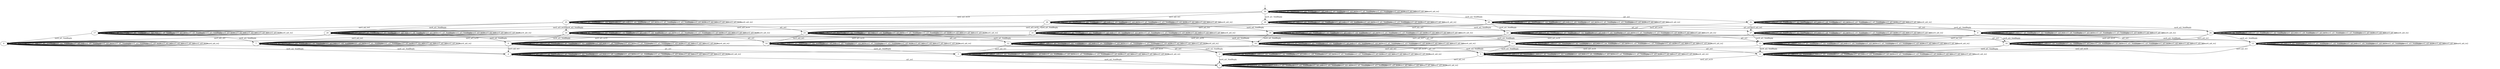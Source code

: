 digraph T2 {
0 [label="0"];
1 [label="1", shape=doublecircle];
2 [label="2"];
3 [label="3"];
4 [label="4"];
5 [label="5"];
6 [label="6"];
7 [label="7"];
8 [label="8"];
9 [label="9"];
10 [label="10"];
11 [label="11"];
12 [label="12"];
13 [label="13"];
14 [label="14"];
15 [label="15"];
16 [label="16"];
17 [label="17"];
18 [label="18"];
19 [label="19"];
20 [label="20"];
21 [label="21"];
22 [label="22"];
23 [label="23"];
24 [label="24"];
25 [label="25"];
26 [label="26"];
27 [label="27"];
28 [label="28"];
29 [label="29"];
30 [label="30"];
31 [label="31"];
0 -> 0  [label="usr4_ai1_VoidReply"];
0 -> 0  [label="usr2_ai1_re1"];
0 -> 13  [label="usr4_ai2_VoidReply"];
0 -> 0  [label="ai1_ce1"];
0 -> 0  [label="usr1_ai1_VoidReply"];
0 -> 0  [label="usr1_ai2_VoidReply"];
0 -> 0  [label="usr1_ai3_re2"];
0 -> 0  [label="usr2_ai4_VoidReply"];
0 -> 0  [label="usr1_ai3_re11"];
0 -> 0  [label="usr2_ai1_VoidReply"];
0 -> 0  [label="usr2_ai3_VoidReply"];
0 -> 0  [label="usr2_ai3_re10"];
0 -> 0  [label="usr3_ai2_re2"];
0 -> 15  [label="usr3_ai2_re1"];
0 -> 0  [label="usr3_ai1_re1"];
0 -> 12  [label="usr2_ai3_re19"];
0 -> 0  [label="usr4_ai4_re2"];
1 -> 1  [label="usr4_ai1_VoidReply"];
1 -> 1  [label="usr2_ai1_re1"];
1 -> 1  [label="usr4_ai2_VoidReply"];
1 -> 1  [label="ai1_ce1"];
1 -> 1  [label="usr1_ai1_VoidReply"];
1 -> 1  [label="usr1_ai2_VoidReply"];
1 -> 1  [label="usr1_ai3_re2"];
1 -> 1  [label="usr2_ai4_VoidReply"];
1 -> 1  [label="usr1_ai3_re11"];
1 -> 1  [label="usr2_ai1_VoidReply"];
1 -> 1  [label="usr2_ai3_VoidReply"];
1 -> 1  [label="usr2_ai3_re10"];
1 -> 1  [label="usr3_ai2_re2"];
1 -> 1  [label="usr3_ai2_re1"];
1 -> 1  [label="usr3_ai1_re1"];
1 -> 1  [label="usr2_ai3_re19"];
1 -> 1  [label="usr4_ai4_re2"];
2 -> 1  [label="usr4_ai1_VoidReply"];
2 -> 2  [label="usr2_ai1_re1"];
2 -> 2  [label="usr4_ai2_VoidReply"];
2 -> 2  [label="ai1_ce1"];
2 -> 2  [label="usr1_ai1_VoidReply"];
2 -> 2  [label="usr1_ai2_VoidReply"];
2 -> 2  [label="usr1_ai3_re2"];
2 -> 2  [label="usr2_ai4_VoidReply"];
2 -> 2  [label="usr1_ai3_re11"];
2 -> 2  [label="usr2_ai1_VoidReply"];
2 -> 2  [label="usr2_ai3_VoidReply"];
2 -> 2  [label="usr2_ai3_re10"];
2 -> 2  [label="usr3_ai2_re2"];
2 -> 2  [label="usr3_ai2_re1"];
2 -> 2  [label="usr3_ai1_re1"];
2 -> 2  [label="usr2_ai3_re19"];
2 -> 2  [label="usr4_ai4_re2"];
3 -> 3  [label="usr4_ai1_VoidReply"];
3 -> 3  [label="usr2_ai1_re1"];
3 -> 1  [label="usr4_ai2_VoidReply"];
3 -> 3  [label="ai1_ce1"];
3 -> 3  [label="usr1_ai1_VoidReply"];
3 -> 3  [label="usr1_ai2_VoidReply"];
3 -> 3  [label="usr1_ai3_re2"];
3 -> 3  [label="usr2_ai4_VoidReply"];
3 -> 3  [label="usr1_ai3_re11"];
3 -> 3  [label="usr2_ai1_VoidReply"];
3 -> 3  [label="usr2_ai3_VoidReply"];
3 -> 3  [label="usr2_ai3_re10"];
3 -> 3  [label="usr3_ai2_re2"];
3 -> 3  [label="usr3_ai2_re1"];
3 -> 3  [label="usr3_ai1_re1"];
3 -> 3  [label="usr2_ai3_re19"];
3 -> 3  [label="usr4_ai4_re2"];
4 -> 4  [label="usr4_ai1_VoidReply"];
4 -> 4  [label="usr2_ai1_re1"];
4 -> 4  [label="usr4_ai2_VoidReply"];
4 -> 1  [label="ai1_ce1"];
4 -> 4  [label="usr1_ai1_VoidReply"];
4 -> 4  [label="usr1_ai2_VoidReply"];
4 -> 4  [label="usr1_ai3_re2"];
4 -> 4  [label="usr2_ai4_VoidReply"];
4 -> 4  [label="usr1_ai3_re11"];
4 -> 4  [label="usr2_ai1_VoidReply"];
4 -> 4  [label="usr2_ai3_VoidReply"];
4 -> 4  [label="usr2_ai3_re10"];
4 -> 4  [label="usr3_ai2_re2"];
4 -> 4  [label="usr3_ai2_re1"];
4 -> 4  [label="usr3_ai1_re1"];
4 -> 4  [label="usr2_ai3_re19"];
4 -> 4  [label="usr4_ai4_re2"];
5 -> 5  [label="usr4_ai1_VoidReply"];
5 -> 5  [label="usr2_ai1_re1"];
5 -> 5  [label="usr4_ai2_VoidReply"];
5 -> 5  [label="ai1_ce1"];
5 -> 5  [label="usr1_ai1_VoidReply"];
5 -> 5  [label="usr1_ai2_VoidReply"];
5 -> 5  [label="usr1_ai3_re2"];
5 -> 5  [label="usr2_ai4_VoidReply"];
5 -> 5  [label="usr1_ai3_re11"];
5 -> 5  [label="usr2_ai1_VoidReply"];
5 -> 5  [label="usr2_ai3_VoidReply"];
5 -> 5  [label="usr2_ai3_re10"];
5 -> 5  [label="usr3_ai2_re2"];
5 -> 1  [label="usr3_ai2_re1"];
5 -> 5  [label="usr3_ai1_re1"];
5 -> 5  [label="usr2_ai3_re19"];
5 -> 5  [label="usr4_ai4_re2"];
6 -> 6  [label="usr4_ai1_VoidReply"];
6 -> 6  [label="usr2_ai1_re1"];
6 -> 6  [label="usr4_ai2_VoidReply"];
6 -> 6  [label="ai1_ce1"];
6 -> 6  [label="usr1_ai1_VoidReply"];
6 -> 6  [label="usr1_ai2_VoidReply"];
6 -> 6  [label="usr1_ai3_re2"];
6 -> 6  [label="usr2_ai4_VoidReply"];
6 -> 6  [label="usr1_ai3_re11"];
6 -> 6  [label="usr2_ai1_VoidReply"];
6 -> 6  [label="usr2_ai3_VoidReply"];
6 -> 6  [label="usr2_ai3_re10"];
6 -> 6  [label="usr3_ai2_re2"];
6 -> 6  [label="usr3_ai2_re1"];
6 -> 6  [label="usr3_ai1_re1"];
6 -> 1  [label="usr2_ai3_re19"];
6 -> 6  [label="usr4_ai4_re2"];
7 -> 4  [label="usr4_ai1_VoidReply"];
7 -> 7  [label="usr2_ai1_re1"];
7 -> 7  [label="usr4_ai2_VoidReply"];
7 -> 2  [label="ai1_ce1"];
7 -> 7  [label="usr1_ai1_VoidReply"];
7 -> 7  [label="usr1_ai2_VoidReply"];
7 -> 7  [label="usr1_ai3_re2"];
7 -> 7  [label="usr2_ai4_VoidReply"];
7 -> 7  [label="usr1_ai3_re11"];
7 -> 7  [label="usr2_ai1_VoidReply"];
7 -> 7  [label="usr2_ai3_VoidReply"];
7 -> 7  [label="usr2_ai3_re10"];
7 -> 7  [label="usr3_ai2_re2"];
7 -> 7  [label="usr3_ai2_re1"];
7 -> 7  [label="usr3_ai1_re1"];
7 -> 7  [label="usr2_ai3_re19"];
7 -> 7  [label="usr4_ai4_re2"];
8 -> 8  [label="usr4_ai1_VoidReply"];
8 -> 8  [label="usr2_ai1_re1"];
8 -> 4  [label="usr4_ai2_VoidReply"];
8 -> 3  [label="ai1_ce1"];
8 -> 8  [label="usr1_ai1_VoidReply"];
8 -> 8  [label="usr1_ai2_VoidReply"];
8 -> 8  [label="usr1_ai3_re2"];
8 -> 8  [label="usr2_ai4_VoidReply"];
8 -> 8  [label="usr1_ai3_re11"];
8 -> 8  [label="usr2_ai1_VoidReply"];
8 -> 8  [label="usr2_ai3_VoidReply"];
8 -> 8  [label="usr2_ai3_re10"];
8 -> 8  [label="usr3_ai2_re2"];
8 -> 8  [label="usr3_ai2_re1"];
8 -> 8  [label="usr3_ai1_re1"];
8 -> 8  [label="usr2_ai3_re19"];
8 -> 8  [label="usr4_ai4_re2"];
9 -> 9  [label="usr4_ai1_VoidReply"];
9 -> 9  [label="usr2_ai1_re1"];
9 -> 9  [label="usr4_ai2_VoidReply"];
9 -> 5  [label="ai1_ce1"];
9 -> 9  [label="usr1_ai1_VoidReply"];
9 -> 9  [label="usr1_ai2_VoidReply"];
9 -> 9  [label="usr1_ai3_re2"];
9 -> 9  [label="usr2_ai4_VoidReply"];
9 -> 9  [label="usr1_ai3_re11"];
9 -> 9  [label="usr2_ai1_VoidReply"];
9 -> 9  [label="usr2_ai3_VoidReply"];
9 -> 9  [label="usr2_ai3_re10"];
9 -> 9  [label="usr3_ai2_re2"];
9 -> 4  [label="usr3_ai2_re1"];
9 -> 9  [label="usr3_ai1_re1"];
9 -> 9  [label="usr2_ai3_re19"];
9 -> 9  [label="usr4_ai4_re2"];
10 -> 10  [label="usr4_ai1_VoidReply"];
10 -> 10  [label="usr2_ai1_re1"];
10 -> 10  [label="usr4_ai2_VoidReply"];
10 -> 6  [label="ai1_ce1"];
10 -> 10  [label="usr1_ai1_VoidReply"];
10 -> 10  [label="usr1_ai2_VoidReply"];
10 -> 10  [label="usr1_ai3_re2"];
10 -> 10  [label="usr2_ai4_VoidReply"];
10 -> 10  [label="usr1_ai3_re11"];
10 -> 10  [label="usr2_ai1_VoidReply"];
10 -> 10  [label="usr2_ai3_VoidReply"];
10 -> 10  [label="usr2_ai3_re10"];
10 -> 10  [label="usr3_ai2_re2"];
10 -> 10  [label="usr3_ai2_re1"];
10 -> 10  [label="usr3_ai1_re1"];
10 -> 4  [label="usr2_ai3_re19"];
10 -> 10  [label="usr4_ai4_re2"];
11 -> 5  [label="usr4_ai1_VoidReply"];
11 -> 11  [label="usr2_ai1_re1"];
11 -> 11  [label="usr4_ai2_VoidReply"];
11 -> 11  [label="ai1_ce1"];
11 -> 11  [label="usr1_ai1_VoidReply"];
11 -> 11  [label="usr1_ai2_VoidReply"];
11 -> 11  [label="usr1_ai3_re2"];
11 -> 11  [label="usr2_ai4_VoidReply"];
11 -> 11  [label="usr1_ai3_re11"];
11 -> 11  [label="usr2_ai1_VoidReply"];
11 -> 11  [label="usr2_ai3_VoidReply"];
11 -> 11  [label="usr2_ai3_re10"];
11 -> 11  [label="usr3_ai2_re2"];
11 -> 2  [label="usr3_ai2_re1"];
11 -> 11  [label="usr3_ai1_re1"];
11 -> 11  [label="usr2_ai3_re19"];
11 -> 11  [label="usr4_ai4_re2"];
12 -> 12  [label="usr4_ai1_VoidReply"];
12 -> 12  [label="usr2_ai1_re1"];
12 -> 5  [label="usr4_ai2_VoidReply"];
12 -> 12  [label="ai1_ce1"];
12 -> 12  [label="usr1_ai1_VoidReply"];
12 -> 12  [label="usr1_ai2_VoidReply"];
12 -> 12  [label="usr1_ai3_re2"];
12 -> 12  [label="usr2_ai4_VoidReply"];
12 -> 12  [label="usr1_ai3_re11"];
12 -> 12  [label="usr2_ai1_VoidReply"];
12 -> 12  [label="usr2_ai3_VoidReply"];
12 -> 12  [label="usr2_ai3_re10"];
12 -> 12  [label="usr3_ai2_re2"];
12 -> 3  [label="usr3_ai2_re1"];
12 -> 12  [label="usr3_ai1_re1"];
12 -> 12  [label="usr2_ai3_re19"];
12 -> 12  [label="usr4_ai4_re2"];
13 -> 13  [label="usr4_ai1_VoidReply"];
13 -> 13  [label="usr2_ai1_re1"];
13 -> 13  [label="usr4_ai2_VoidReply"];
13 -> 13  [label="ai1_ce1"];
13 -> 13  [label="usr1_ai1_VoidReply"];
13 -> 13  [label="usr1_ai2_VoidReply"];
13 -> 13  [label="usr1_ai3_re2"];
13 -> 13  [label="usr2_ai4_VoidReply"];
13 -> 13  [label="usr1_ai3_re11"];
13 -> 13  [label="usr2_ai1_VoidReply"];
13 -> 13  [label="usr2_ai3_VoidReply"];
13 -> 13  [label="usr2_ai3_re10"];
13 -> 13  [label="usr3_ai2_re2"];
13 -> 6  [label="usr3_ai2_re1"];
13 -> 13  [label="usr3_ai1_re1"];
13 -> 5  [label="usr2_ai3_re19"];
13 -> 13  [label="usr4_ai4_re2"];
14 -> 3  [label="usr4_ai1_VoidReply"];
14 -> 14  [label="usr2_ai1_re1"];
14 -> 2  [label="usr4_ai2_VoidReply"];
14 -> 14  [label="ai1_ce1"];
14 -> 14  [label="usr1_ai1_VoidReply"];
14 -> 14  [label="usr1_ai2_VoidReply"];
14 -> 14  [label="usr1_ai3_re2"];
14 -> 14  [label="usr2_ai4_VoidReply"];
14 -> 14  [label="usr1_ai3_re11"];
14 -> 14  [label="usr2_ai1_VoidReply"];
14 -> 14  [label="usr2_ai3_VoidReply"];
14 -> 14  [label="usr2_ai3_re10"];
14 -> 14  [label="usr3_ai2_re2"];
14 -> 14  [label="usr3_ai2_re1"];
14 -> 14  [label="usr3_ai1_re1"];
14 -> 14  [label="usr2_ai3_re19"];
14 -> 14  [label="usr4_ai4_re2"];
15 -> 15  [label="usr4_ai1_VoidReply"];
15 -> 15  [label="usr2_ai1_re1"];
15 -> 6  [label="usr4_ai2_VoidReply"];
15 -> 15  [label="ai1_ce1"];
15 -> 15  [label="usr1_ai1_VoidReply"];
15 -> 15  [label="usr1_ai2_VoidReply"];
15 -> 15  [label="usr1_ai3_re2"];
15 -> 15  [label="usr2_ai4_VoidReply"];
15 -> 15  [label="usr1_ai3_re11"];
15 -> 15  [label="usr2_ai1_VoidReply"];
15 -> 15  [label="usr2_ai3_VoidReply"];
15 -> 15  [label="usr2_ai3_re10"];
15 -> 15  [label="usr3_ai2_re2"];
15 -> 15  [label="usr3_ai2_re1"];
15 -> 15  [label="usr3_ai1_re1"];
15 -> 3  [label="usr2_ai3_re19"];
15 -> 15  [label="usr4_ai4_re2"];
16 -> 6  [label="usr4_ai1_VoidReply"];
16 -> 16  [label="usr2_ai1_re1"];
16 -> 16  [label="usr4_ai2_VoidReply"];
16 -> 16  [label="ai1_ce1"];
16 -> 16  [label="usr1_ai1_VoidReply"];
16 -> 16  [label="usr1_ai2_VoidReply"];
16 -> 16  [label="usr1_ai3_re2"];
16 -> 16  [label="usr2_ai4_VoidReply"];
16 -> 16  [label="usr1_ai3_re11"];
16 -> 16  [label="usr2_ai1_VoidReply"];
16 -> 16  [label="usr2_ai3_VoidReply"];
16 -> 16  [label="usr2_ai3_re10"];
16 -> 16  [label="usr3_ai2_re2"];
16 -> 16  [label="usr3_ai2_re1"];
16 -> 16  [label="usr3_ai1_re1"];
16 -> 2  [label="usr2_ai3_re19"];
16 -> 16  [label="usr4_ai4_re2"];
17 -> 8  [label="usr4_ai1_VoidReply"];
17 -> 17  [label="usr2_ai1_re1"];
17 -> 7  [label="usr4_ai2_VoidReply"];
17 -> 14  [label="ai1_ce1"];
17 -> 17  [label="usr1_ai1_VoidReply"];
17 -> 17  [label="usr1_ai2_VoidReply"];
17 -> 17  [label="usr1_ai3_re2"];
17 -> 17  [label="usr2_ai4_VoidReply"];
17 -> 17  [label="usr1_ai3_re11"];
17 -> 17  [label="usr2_ai1_VoidReply"];
17 -> 17  [label="usr2_ai3_VoidReply"];
17 -> 17  [label="usr2_ai3_re10"];
17 -> 17  [label="usr3_ai2_re2"];
17 -> 17  [label="usr3_ai2_re1"];
17 -> 17  [label="usr3_ai1_re1"];
17 -> 17  [label="usr2_ai3_re19"];
17 -> 17  [label="usr4_ai4_re2"];
18 -> 9  [label="usr4_ai1_VoidReply"];
18 -> 18  [label="usr2_ai1_re1"];
18 -> 18  [label="usr4_ai2_VoidReply"];
18 -> 11  [label="ai1_ce1"];
18 -> 18  [label="usr1_ai1_VoidReply"];
18 -> 18  [label="usr1_ai2_VoidReply"];
18 -> 18  [label="usr1_ai3_re2"];
18 -> 18  [label="usr2_ai4_VoidReply"];
18 -> 18  [label="usr1_ai3_re11"];
18 -> 18  [label="usr2_ai1_VoidReply"];
18 -> 18  [label="usr2_ai3_VoidReply"];
18 -> 18  [label="usr2_ai3_re10"];
18 -> 18  [label="usr3_ai2_re2"];
18 -> 7  [label="usr3_ai2_re1"];
18 -> 18  [label="usr3_ai1_re1"];
18 -> 18  [label="usr2_ai3_re19"];
18 -> 18  [label="usr4_ai4_re2"];
19 -> 10  [label="usr4_ai1_VoidReply"];
19 -> 19  [label="usr2_ai1_re1"];
19 -> 19  [label="usr4_ai2_VoidReply"];
19 -> 16  [label="ai1_ce1"];
19 -> 19  [label="usr1_ai1_VoidReply"];
19 -> 19  [label="usr1_ai2_VoidReply"];
19 -> 19  [label="usr1_ai3_re2"];
19 -> 19  [label="usr2_ai4_VoidReply"];
19 -> 19  [label="usr1_ai3_re11"];
19 -> 19  [label="usr2_ai1_VoidReply"];
19 -> 19  [label="usr2_ai3_VoidReply"];
19 -> 19  [label="usr2_ai3_re10"];
19 -> 19  [label="usr3_ai2_re2"];
19 -> 19  [label="usr3_ai2_re1"];
19 -> 19  [label="usr3_ai1_re1"];
19 -> 7  [label="usr2_ai3_re19"];
19 -> 19  [label="usr4_ai4_re2"];
20 -> 20  [label="usr4_ai1_VoidReply"];
20 -> 20  [label="usr2_ai1_re1"];
20 -> 9  [label="usr4_ai2_VoidReply"];
20 -> 12  [label="ai1_ce1"];
20 -> 20  [label="usr1_ai1_VoidReply"];
20 -> 20  [label="usr1_ai2_VoidReply"];
20 -> 20  [label="usr1_ai3_re2"];
20 -> 20  [label="usr2_ai4_VoidReply"];
20 -> 20  [label="usr1_ai3_re11"];
20 -> 20  [label="usr2_ai1_VoidReply"];
20 -> 20  [label="usr2_ai3_VoidReply"];
20 -> 20  [label="usr2_ai3_re10"];
20 -> 20  [label="usr3_ai2_re2"];
20 -> 8  [label="usr3_ai2_re1"];
20 -> 20  [label="usr3_ai1_re1"];
20 -> 20  [label="usr2_ai3_re19"];
20 -> 20  [label="usr4_ai4_re2"];
21 -> 21  [label="usr4_ai1_VoidReply"];
21 -> 21  [label="usr2_ai1_re1"];
21 -> 10  [label="usr4_ai2_VoidReply"];
21 -> 15  [label="ai1_ce1"];
21 -> 21  [label="usr1_ai1_VoidReply"];
21 -> 21  [label="usr1_ai2_VoidReply"];
21 -> 21  [label="usr1_ai3_re2"];
21 -> 21  [label="usr2_ai4_VoidReply"];
21 -> 21  [label="usr1_ai3_re11"];
21 -> 21  [label="usr2_ai1_VoidReply"];
21 -> 21  [label="usr2_ai3_VoidReply"];
21 -> 21  [label="usr2_ai3_re10"];
21 -> 21  [label="usr3_ai2_re2"];
21 -> 21  [label="usr3_ai2_re1"];
21 -> 21  [label="usr3_ai1_re1"];
21 -> 8  [label="usr2_ai3_re19"];
21 -> 21  [label="usr4_ai4_re2"];
22 -> 22  [label="usr4_ai1_VoidReply"];
22 -> 22  [label="usr2_ai1_re1"];
22 -> 22  [label="usr4_ai2_VoidReply"];
22 -> 13  [label="ai1_ce1"];
22 -> 22  [label="usr1_ai1_VoidReply"];
22 -> 22  [label="usr1_ai2_VoidReply"];
22 -> 22  [label="usr1_ai3_re2"];
22 -> 22  [label="usr2_ai4_VoidReply"];
22 -> 22  [label="usr1_ai3_re11"];
22 -> 22  [label="usr2_ai1_VoidReply"];
22 -> 22  [label="usr2_ai3_VoidReply"];
22 -> 22  [label="usr2_ai3_re10"];
22 -> 22  [label="usr3_ai2_re2"];
22 -> 10  [label="usr3_ai2_re1"];
22 -> 22  [label="usr3_ai1_re1"];
22 -> 9  [label="usr2_ai3_re19"];
22 -> 22  [label="usr4_ai4_re2"];
23 -> 12  [label="usr4_ai1_VoidReply"];
23 -> 23  [label="usr2_ai1_re1"];
23 -> 11  [label="usr4_ai2_VoidReply"];
23 -> 23  [label="ai1_ce1"];
23 -> 23  [label="usr1_ai1_VoidReply"];
23 -> 23  [label="usr1_ai2_VoidReply"];
23 -> 23  [label="usr1_ai3_re2"];
23 -> 23  [label="usr2_ai4_VoidReply"];
23 -> 23  [label="usr1_ai3_re11"];
23 -> 23  [label="usr2_ai1_VoidReply"];
23 -> 23  [label="usr2_ai3_VoidReply"];
23 -> 23  [label="usr2_ai3_re10"];
23 -> 23  [label="usr3_ai2_re2"];
23 -> 14  [label="usr3_ai2_re1"];
23 -> 23  [label="usr3_ai1_re1"];
23 -> 23  [label="usr2_ai3_re19"];
23 -> 23  [label="usr4_ai4_re2"];
24 -> 13  [label="usr4_ai1_VoidReply"];
24 -> 24  [label="usr2_ai1_re1"];
24 -> 24  [label="usr4_ai2_VoidReply"];
24 -> 24  [label="ai1_ce1"];
24 -> 24  [label="usr1_ai1_VoidReply"];
24 -> 24  [label="usr1_ai2_VoidReply"];
24 -> 24  [label="usr1_ai3_re2"];
24 -> 24  [label="usr2_ai4_VoidReply"];
24 -> 24  [label="usr1_ai3_re11"];
24 -> 24  [label="usr2_ai1_VoidReply"];
24 -> 24  [label="usr2_ai3_VoidReply"];
24 -> 24  [label="usr2_ai3_re10"];
24 -> 24  [label="usr3_ai2_re2"];
24 -> 16  [label="usr3_ai2_re1"];
24 -> 24  [label="usr3_ai1_re1"];
24 -> 11  [label="usr2_ai3_re19"];
24 -> 24  [label="usr4_ai4_re2"];
25 -> 20  [label="usr4_ai1_VoidReply"];
25 -> 25  [label="usr2_ai1_re1"];
25 -> 18  [label="usr4_ai2_VoidReply"];
25 -> 23  [label="ai1_ce1"];
25 -> 25  [label="usr1_ai1_VoidReply"];
25 -> 25  [label="usr1_ai2_VoidReply"];
25 -> 25  [label="usr1_ai3_re2"];
25 -> 25  [label="usr2_ai4_VoidReply"];
25 -> 25  [label="usr1_ai3_re11"];
25 -> 25  [label="usr2_ai1_VoidReply"];
25 -> 25  [label="usr2_ai3_VoidReply"];
25 -> 25  [label="usr2_ai3_re10"];
25 -> 25  [label="usr3_ai2_re2"];
25 -> 17  [label="usr3_ai2_re1"];
25 -> 25  [label="usr3_ai1_re1"];
25 -> 25  [label="usr2_ai3_re19"];
25 -> 25  [label="usr4_ai4_re2"];
26 -> 21  [label="usr4_ai1_VoidReply"];
26 -> 26  [label="usr2_ai1_re1"];
26 -> 19  [label="usr4_ai2_VoidReply"];
26 -> 27  [label="ai1_ce1"];
26 -> 26  [label="usr1_ai1_VoidReply"];
26 -> 26  [label="usr1_ai2_VoidReply"];
26 -> 26  [label="usr1_ai3_re2"];
26 -> 26  [label="usr2_ai4_VoidReply"];
26 -> 26  [label="usr1_ai3_re11"];
26 -> 26  [label="usr2_ai1_VoidReply"];
26 -> 26  [label="usr2_ai3_VoidReply"];
26 -> 26  [label="usr2_ai3_re10"];
26 -> 26  [label="usr3_ai2_re2"];
26 -> 26  [label="usr3_ai2_re1"];
26 -> 26  [label="usr3_ai1_re1"];
26 -> 17  [label="usr2_ai3_re19"];
26 -> 26  [label="usr4_ai4_re2"];
27 -> 15  [label="usr4_ai1_VoidReply"];
27 -> 27  [label="usr2_ai1_re1"];
27 -> 16  [label="usr4_ai2_VoidReply"];
27 -> 27  [label="ai1_ce1"];
27 -> 27  [label="usr1_ai1_VoidReply"];
27 -> 27  [label="usr1_ai2_VoidReply"];
27 -> 27  [label="usr1_ai3_re2"];
27 -> 27  [label="usr2_ai4_VoidReply"];
27 -> 27  [label="usr1_ai3_re11"];
27 -> 27  [label="usr2_ai1_VoidReply"];
27 -> 27  [label="usr2_ai3_VoidReply"];
27 -> 27  [label="usr2_ai3_re10"];
27 -> 27  [label="usr3_ai2_re2"];
27 -> 27  [label="usr3_ai2_re1"];
27 -> 27  [label="usr3_ai1_re1"];
27 -> 14  [label="usr2_ai3_re19"];
27 -> 27  [label="usr4_ai4_re2"];
28 -> 28  [label="usr4_ai1_VoidReply"];
28 -> 28  [label="usr2_ai1_re1"];
28 -> 22  [label="usr4_ai2_VoidReply"];
28 -> 0  [label="ai1_ce1"];
28 -> 28  [label="usr1_ai1_VoidReply"];
28 -> 28  [label="usr1_ai2_VoidReply"];
28 -> 28  [label="usr1_ai3_re2"];
28 -> 28  [label="usr2_ai4_VoidReply"];
28 -> 28  [label="usr1_ai3_re11"];
28 -> 28  [label="usr2_ai1_VoidReply"];
28 -> 28  [label="usr2_ai3_VoidReply"];
28 -> 28  [label="usr2_ai3_re10"];
28 -> 28  [label="usr3_ai2_re2"];
28 -> 21  [label="usr3_ai2_re1"];
28 -> 28  [label="usr3_ai1_re1"];
28 -> 20  [label="usr2_ai3_re19"];
28 -> 28  [label="usr4_ai4_re2"];
29 -> 22  [label="usr4_ai1_VoidReply"];
29 -> 29  [label="usr2_ai1_re1"];
29 -> 29  [label="usr4_ai2_VoidReply"];
29 -> 24  [label="ai1_ce1"];
29 -> 29  [label="usr1_ai1_VoidReply"];
29 -> 29  [label="usr1_ai2_VoidReply"];
29 -> 29  [label="usr1_ai3_re2"];
29 -> 29  [label="usr2_ai4_VoidReply"];
29 -> 29  [label="usr1_ai3_re11"];
29 -> 29  [label="usr2_ai1_VoidReply"];
29 -> 29  [label="usr2_ai3_VoidReply"];
29 -> 29  [label="usr2_ai3_re10"];
29 -> 29  [label="usr3_ai2_re2"];
29 -> 19  [label="usr3_ai2_re1"];
29 -> 29  [label="usr3_ai1_re1"];
29 -> 18  [label="usr2_ai3_re19"];
29 -> 29  [label="usr4_ai4_re2"];
30 -> 28  [label="usr4_ai1_VoidReply"];
30 -> 30  [label="usr2_ai1_re1"];
30 -> 29  [label="usr4_ai2_VoidReply"];
30 -> 31  [label="ai1_ce1"];
30 -> 30  [label="usr1_ai1_VoidReply"];
30 -> 30  [label="usr1_ai2_VoidReply"];
30 -> 30  [label="usr1_ai3_re2"];
30 -> 30  [label="usr2_ai4_VoidReply"];
30 -> 30  [label="usr1_ai3_re11"];
30 -> 30  [label="usr2_ai1_VoidReply"];
30 -> 30  [label="usr2_ai3_VoidReply"];
30 -> 30  [label="usr2_ai3_re10"];
30 -> 30  [label="usr3_ai2_re2"];
30 -> 26  [label="usr3_ai2_re1"];
30 -> 30  [label="usr3_ai1_re1"];
30 -> 25  [label="usr2_ai3_re19"];
30 -> 30  [label="usr4_ai4_re2"];
31 -> 0  [label="usr4_ai1_VoidReply"];
31 -> 31  [label="usr2_ai1_re1"];
31 -> 24  [label="usr4_ai2_VoidReply"];
31 -> 31  [label="ai1_ce1"];
31 -> 31  [label="usr1_ai1_VoidReply"];
31 -> 31  [label="usr1_ai2_VoidReply"];
31 -> 31  [label="usr1_ai3_re2"];
31 -> 31  [label="usr2_ai4_VoidReply"];
31 -> 31  [label="usr1_ai3_re11"];
31 -> 31  [label="usr2_ai1_VoidReply"];
31 -> 31  [label="usr2_ai3_VoidReply"];
31 -> 31  [label="usr2_ai3_re10"];
31 -> 31  [label="usr3_ai2_re2"];
31 -> 27  [label="usr3_ai2_re1"];
31 -> 31  [label="usr3_ai1_re1"];
31 -> 23  [label="usr2_ai3_re19"];
31 -> 31  [label="usr4_ai4_re2"];
__start0 [label="", shape=none];
__start0 -> 30  [label=""];
}

